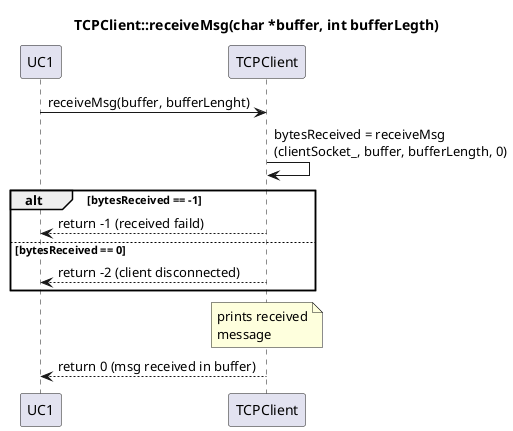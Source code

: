 @startuml
title TCPClient::receiveMsg(char *buffer, int bufferLegth)
participant UC1
participant TCPClient

UC1 -> TCPClient : receiveMsg(buffer, bufferLenght)
TCPClient ->  TCPClient : bytesReceived = receiveMsg\n(clientSocket_, buffer, bufferLength, 0)
alt bytesReceived == -1
    UC1 <-- TCPClient : return -1 (received faild)
else bytesReceived == 0
    UC1 <-- TCPClient : return -2 (client disconnected)
end
note over TCPClient : prints received\nmessage

UC1 <-- TCPClient : return 0 (msg received in buffer)
@enduml